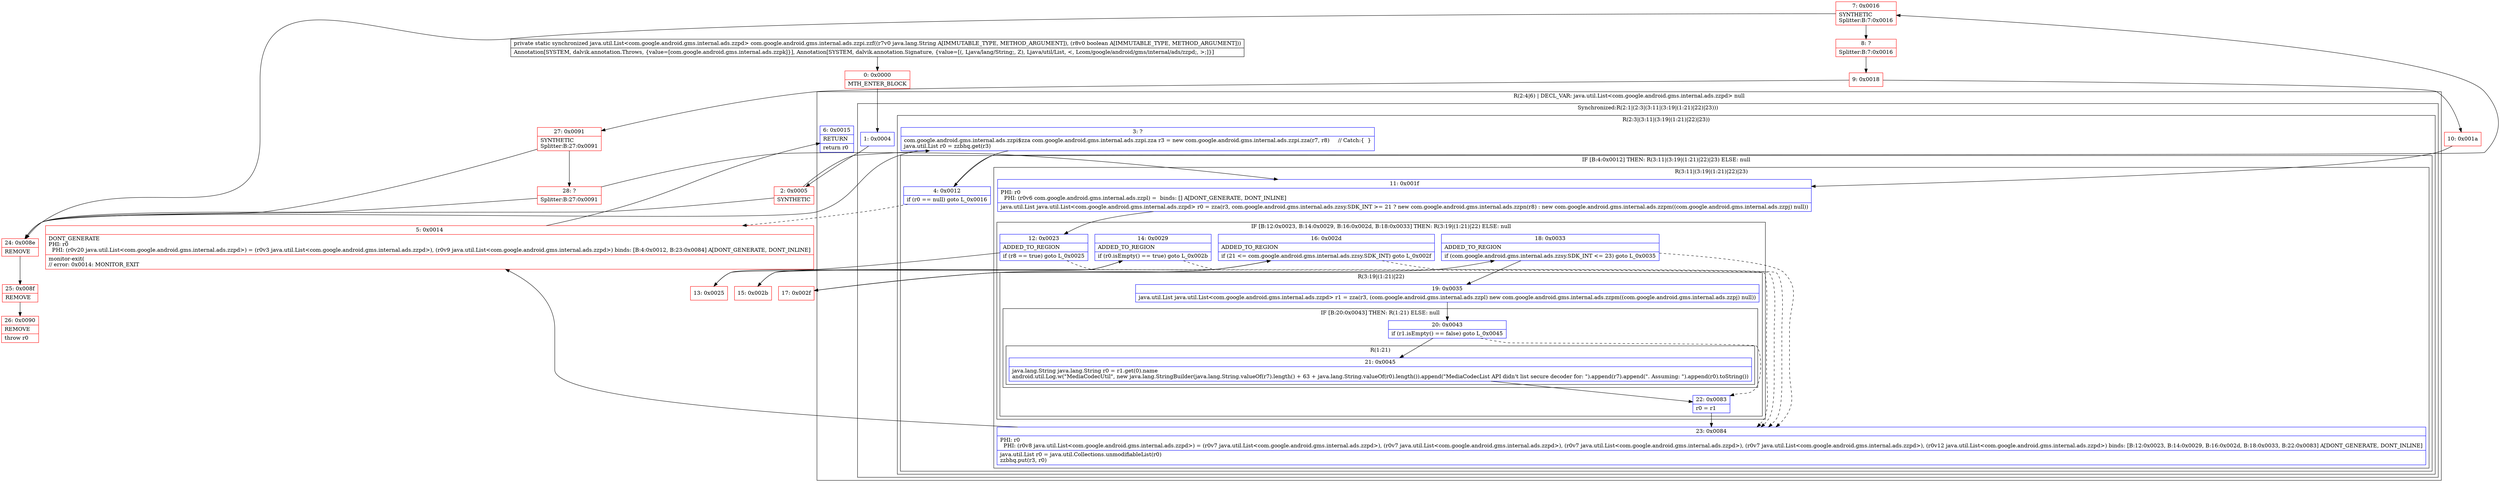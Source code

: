 digraph "CFG forcom.google.android.gms.internal.ads.zzpi.zzf(Ljava\/lang\/String;Z)Ljava\/util\/List;" {
subgraph cluster_Region_546674251 {
label = "R(2:4|6) | DECL_VAR: java.util.List\<com.google.android.gms.internal.ads.zzpd\> null\l";
node [shape=record,color=blue];
subgraph cluster_SynchronizedRegion_2108669844 {
label = "Synchronized:R(2:1|(2:3|(3:11|(3:19|(1:21)|22)|23)))";
node [shape=record,color=blue];
Node_1 [shape=record,label="{1\:\ 0x0004}"];
subgraph cluster_Region_206738736 {
label = "R(2:3|(3:11|(3:19|(1:21)|22)|23))";
node [shape=record,color=blue];
Node_3 [shape=record,label="{3\:\ ?|com.google.android.gms.internal.ads.zzpi$zza com.google.android.gms.internal.ads.zzpi.zza r3 = new com.google.android.gms.internal.ads.zzpi.zza(r7, r8)     \/\/ Catch:\{  \}\ljava.util.List r0 = zzbhq.get(r3)\l}"];
subgraph cluster_IfRegion_947289952 {
label = "IF [B:4:0x0012] THEN: R(3:11|(3:19|(1:21)|22)|23) ELSE: null";
node [shape=record,color=blue];
Node_4 [shape=record,label="{4\:\ 0x0012|if (r0 == null) goto L_0x0016\l}"];
subgraph cluster_Region_1321781715 {
label = "R(3:11|(3:19|(1:21)|22)|23)";
node [shape=record,color=blue];
Node_11 [shape=record,label="{11\:\ 0x001f|PHI: r0 \l  PHI: (r0v6 com.google.android.gms.internal.ads.zzpl) =  binds: [] A[DONT_GENERATE, DONT_INLINE]\l|java.util.List java.util.List\<com.google.android.gms.internal.ads.zzpd\> r0 = zza(r3, com.google.android.gms.internal.ads.zzsy.SDK_INT \>= 21 ? new com.google.android.gms.internal.ads.zzpn(r8) : new com.google.android.gms.internal.ads.zzpm((com.google.android.gms.internal.ads.zzpj) null))\l}"];
subgraph cluster_IfRegion_672875995 {
label = "IF [B:12:0x0023, B:14:0x0029, B:16:0x002d, B:18:0x0033] THEN: R(3:19|(1:21)|22) ELSE: null";
node [shape=record,color=blue];
Node_12 [shape=record,label="{12\:\ 0x0023|ADDED_TO_REGION\l|if (r8 == true) goto L_0x0025\l}"];
Node_14 [shape=record,label="{14\:\ 0x0029|ADDED_TO_REGION\l|if (r0.isEmpty() == true) goto L_0x002b\l}"];
Node_16 [shape=record,label="{16\:\ 0x002d|ADDED_TO_REGION\l|if (21 \<= com.google.android.gms.internal.ads.zzsy.SDK_INT) goto L_0x002f\l}"];
Node_18 [shape=record,label="{18\:\ 0x0033|ADDED_TO_REGION\l|if (com.google.android.gms.internal.ads.zzsy.SDK_INT \<= 23) goto L_0x0035\l}"];
subgraph cluster_Region_888308249 {
label = "R(3:19|(1:21)|22)";
node [shape=record,color=blue];
Node_19 [shape=record,label="{19\:\ 0x0035|java.util.List java.util.List\<com.google.android.gms.internal.ads.zzpd\> r1 = zza(r3, (com.google.android.gms.internal.ads.zzpl) new com.google.android.gms.internal.ads.zzpm((com.google.android.gms.internal.ads.zzpj) null))\l}"];
subgraph cluster_IfRegion_140109963 {
label = "IF [B:20:0x0043] THEN: R(1:21) ELSE: null";
node [shape=record,color=blue];
Node_20 [shape=record,label="{20\:\ 0x0043|if (r1.isEmpty() == false) goto L_0x0045\l}"];
subgraph cluster_Region_56560543 {
label = "R(1:21)";
node [shape=record,color=blue];
Node_21 [shape=record,label="{21\:\ 0x0045|java.lang.String java.lang.String r0 = r1.get(0).name\landroid.util.Log.w(\"MediaCodecUtil\", new java.lang.StringBuilder(java.lang.String.valueOf(r7).length() + 63 + java.lang.String.valueOf(r0).length()).append(\"MediaCodecList API didn't list secure decoder for: \").append(r7).append(\". Assuming: \").append(r0).toString())\l}"];
}
}
Node_22 [shape=record,label="{22\:\ 0x0083|r0 = r1\l}"];
}
}
Node_23 [shape=record,label="{23\:\ 0x0084|PHI: r0 \l  PHI: (r0v8 java.util.List\<com.google.android.gms.internal.ads.zzpd\>) = (r0v7 java.util.List\<com.google.android.gms.internal.ads.zzpd\>), (r0v7 java.util.List\<com.google.android.gms.internal.ads.zzpd\>), (r0v7 java.util.List\<com.google.android.gms.internal.ads.zzpd\>), (r0v7 java.util.List\<com.google.android.gms.internal.ads.zzpd\>), (r0v12 java.util.List\<com.google.android.gms.internal.ads.zzpd\>) binds: [B:12:0x0023, B:14:0x0029, B:16:0x002d, B:18:0x0033, B:22:0x0083] A[DONT_GENERATE, DONT_INLINE]\l|java.util.List r0 = java.util.Collections.unmodifiableList(r0)\lzzbhq.put(r3, r0)\l}"];
}
}
}
}
Node_6 [shape=record,label="{6\:\ 0x0015|RETURN\l|return r0\l}"];
}
Node_0 [shape=record,color=red,label="{0\:\ 0x0000|MTH_ENTER_BLOCK\l}"];
Node_2 [shape=record,color=red,label="{2\:\ 0x0005|SYNTHETIC\l}"];
Node_5 [shape=record,color=red,label="{5\:\ 0x0014|DONT_GENERATE\lPHI: r0 \l  PHI: (r0v20 java.util.List\<com.google.android.gms.internal.ads.zzpd\>) = (r0v3 java.util.List\<com.google.android.gms.internal.ads.zzpd\>), (r0v9 java.util.List\<com.google.android.gms.internal.ads.zzpd\>) binds: [B:4:0x0012, B:23:0x0084] A[DONT_GENERATE, DONT_INLINE]\l|monitor\-exit(\l\/\/ error: 0x0014: MONITOR_EXIT  \l}"];
Node_7 [shape=record,color=red,label="{7\:\ 0x0016|SYNTHETIC\lSplitter:B:7:0x0016\l}"];
Node_8 [shape=record,color=red,label="{8\:\ ?|Splitter:B:7:0x0016\l}"];
Node_9 [shape=record,color=red,label="{9\:\ 0x0018}"];
Node_10 [shape=record,color=red,label="{10\:\ 0x001a}"];
Node_13 [shape=record,color=red,label="{13\:\ 0x0025}"];
Node_15 [shape=record,color=red,label="{15\:\ 0x002b}"];
Node_17 [shape=record,color=red,label="{17\:\ 0x002f}"];
Node_24 [shape=record,color=red,label="{24\:\ 0x008e|REMOVE\l}"];
Node_25 [shape=record,color=red,label="{25\:\ 0x008f|REMOVE\l}"];
Node_26 [shape=record,color=red,label="{26\:\ 0x0090|REMOVE\l|throw r0\l}"];
Node_27 [shape=record,color=red,label="{27\:\ 0x0091|SYNTHETIC\lSplitter:B:27:0x0091\l}"];
Node_28 [shape=record,color=red,label="{28\:\ ?|Splitter:B:27:0x0091\l}"];
MethodNode[shape=record,label="{private static synchronized java.util.List\<com.google.android.gms.internal.ads.zzpd\> com.google.android.gms.internal.ads.zzpi.zzf((r7v0 java.lang.String A[IMMUTABLE_TYPE, METHOD_ARGUMENT]), (r8v0 boolean A[IMMUTABLE_TYPE, METHOD_ARGUMENT]))  | Annotation[SYSTEM, dalvik.annotation.Throws, \{value=[com.google.android.gms.internal.ads.zzpk]\}], Annotation[SYSTEM, dalvik.annotation.Signature, \{value=[(, Ljava\/lang\/String;, Z), Ljava\/util\/List, \<, Lcom\/google\/android\/gms\/internal\/ads\/zzpd;, \>;]\}]\l}"];
MethodNode -> Node_0;
Node_1 -> Node_2;
Node_3 -> Node_4;
Node_3 -> Node_24;
Node_4 -> Node_5[style=dashed];
Node_4 -> Node_7;
Node_11 -> Node_12;
Node_12 -> Node_13;
Node_12 -> Node_23[style=dashed];
Node_14 -> Node_15;
Node_14 -> Node_23[style=dashed];
Node_16 -> Node_17;
Node_16 -> Node_23[style=dashed];
Node_18 -> Node_19;
Node_18 -> Node_23[style=dashed];
Node_19 -> Node_20;
Node_20 -> Node_21;
Node_20 -> Node_22[style=dashed];
Node_21 -> Node_22;
Node_22 -> Node_23;
Node_23 -> Node_5;
Node_0 -> Node_1;
Node_2 -> Node_3;
Node_2 -> Node_24;
Node_5 -> Node_6;
Node_7 -> Node_8;
Node_7 -> Node_24;
Node_8 -> Node_9;
Node_9 -> Node_10;
Node_9 -> Node_27;
Node_10 -> Node_11;
Node_13 -> Node_14;
Node_15 -> Node_16;
Node_17 -> Node_18;
Node_24 -> Node_25;
Node_25 -> Node_26;
Node_27 -> Node_28;
Node_27 -> Node_24;
Node_28 -> Node_24;
Node_28 -> Node_11;
}

